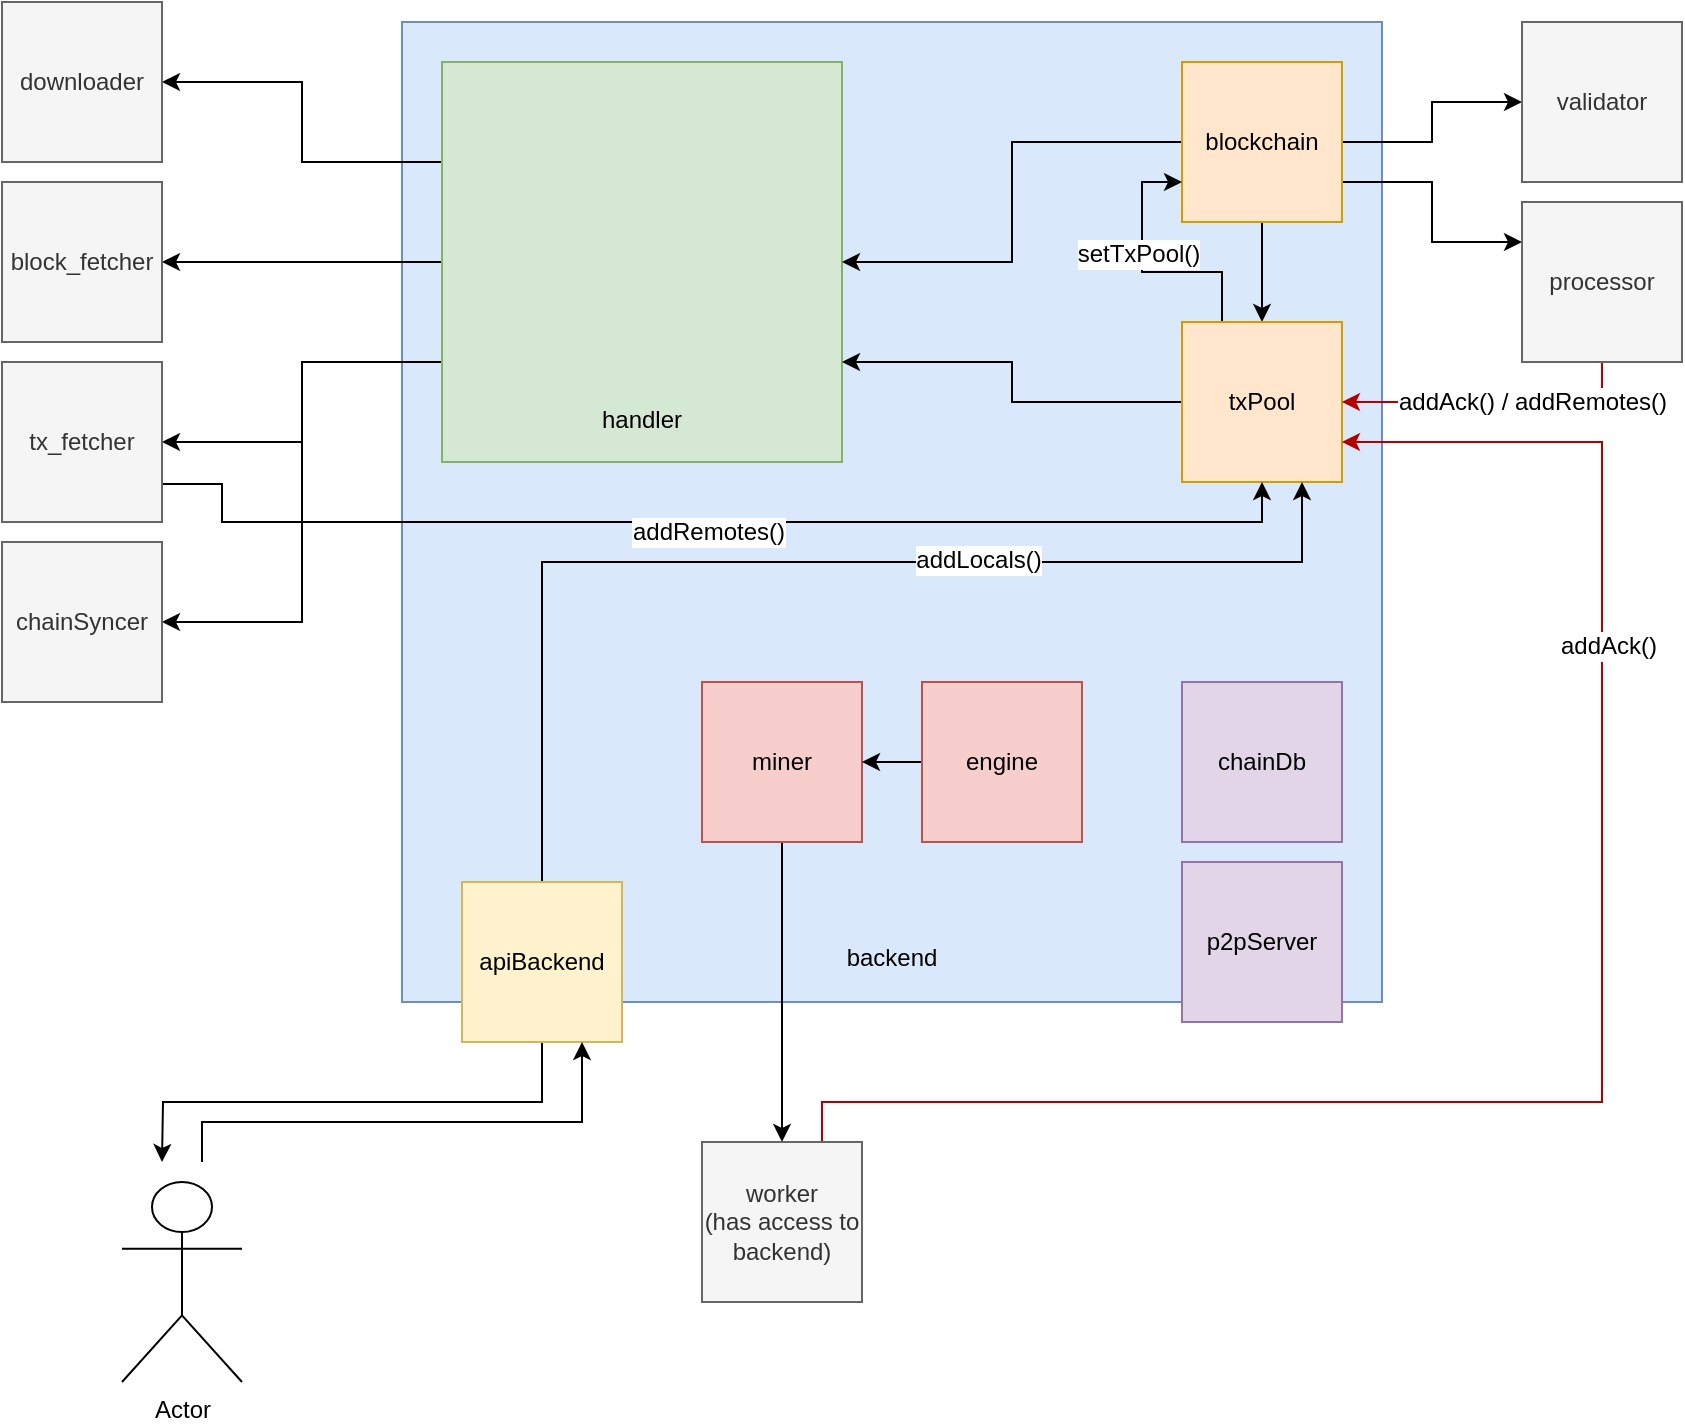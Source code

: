 <mxfile version="12.1.0" type="device" pages="1"><diagram id="eTmnqTynVbOeRLVLZNIK" name="Page-1"><mxGraphModel dx="2186" dy="811" grid="1" gridSize="10" guides="1" tooltips="1" connect="1" arrows="1" fold="1" page="1" pageScale="1" pageWidth="850" pageHeight="1100" math="0" shadow="0"><root><mxCell id="0"/><mxCell id="1" parent="0"/><mxCell id="uVd83fiSToLhyFV535FK-1" value="&lt;br&gt;&lt;br&gt;&lt;br&gt;&lt;br&gt;&lt;br&gt;&lt;br&gt;&lt;br&gt;&lt;br&gt;&lt;br&gt;&lt;br&gt;&lt;br&gt;&lt;br&gt;&lt;br&gt;&lt;br&gt;&lt;br&gt;&lt;br&gt;&lt;br&gt;&lt;br&gt;&lt;br&gt;&lt;br&gt;&lt;br&gt;&lt;br&gt;&lt;br&gt;&lt;br&gt;&lt;br&gt;&lt;br&gt;&lt;br&gt;&lt;br&gt;&lt;br&gt;&lt;br&gt;&lt;br&gt;backend" style="whiteSpace=wrap;html=1;aspect=fixed;fillColor=#dae8fc;strokeColor=#6c8ebf;" vertex="1" parent="1"><mxGeometry x="20" y="20" width="490" height="490" as="geometry"/></mxCell><mxCell id="uVd83fiSToLhyFV535FK-17" style="edgeStyle=orthogonalEdgeStyle;rounded=0;orthogonalLoop=1;jettySize=auto;html=1;exitX=0;exitY=0.25;exitDx=0;exitDy=0;entryX=1;entryY=0.5;entryDx=0;entryDy=0;" edge="1" parent="1" source="uVd83fiSToLhyFV535FK-2" target="uVd83fiSToLhyFV535FK-14"><mxGeometry relative="1" as="geometry"/></mxCell><mxCell id="uVd83fiSToLhyFV535FK-18" style="edgeStyle=orthogonalEdgeStyle;rounded=0;orthogonalLoop=1;jettySize=auto;html=1;exitX=0;exitY=0.5;exitDx=0;exitDy=0;entryX=1;entryY=0.5;entryDx=0;entryDy=0;" edge="1" parent="1" source="uVd83fiSToLhyFV535FK-2" target="uVd83fiSToLhyFV535FK-15"><mxGeometry relative="1" as="geometry"/></mxCell><mxCell id="uVd83fiSToLhyFV535FK-19" style="edgeStyle=orthogonalEdgeStyle;rounded=0;orthogonalLoop=1;jettySize=auto;html=1;exitX=0;exitY=0.75;exitDx=0;exitDy=0;entryX=1;entryY=0.5;entryDx=0;entryDy=0;" edge="1" parent="1" source="uVd83fiSToLhyFV535FK-2" target="uVd83fiSToLhyFV535FK-16"><mxGeometry relative="1" as="geometry"/></mxCell><mxCell id="uVd83fiSToLhyFV535FK-21" style="edgeStyle=orthogonalEdgeStyle;rounded=0;orthogonalLoop=1;jettySize=auto;html=1;exitX=0;exitY=0.75;exitDx=0;exitDy=0;entryX=1;entryY=0.5;entryDx=0;entryDy=0;" edge="1" parent="1" source="uVd83fiSToLhyFV535FK-2" target="uVd83fiSToLhyFV535FK-20"><mxGeometry relative="1" as="geometry"/></mxCell><mxCell id="uVd83fiSToLhyFV535FK-2" value="&lt;br&gt;&lt;br&gt;&lt;br&gt;&lt;br&gt;&lt;br&gt;&lt;br&gt;&lt;br&gt;&lt;br&gt;&lt;br&gt;&lt;br&gt;&lt;br&gt;handler" style="whiteSpace=wrap;html=1;aspect=fixed;fillColor=#d5e8d4;strokeColor=#82b366;" vertex="1" parent="1"><mxGeometry x="40" y="40" width="200" height="200" as="geometry"/></mxCell><mxCell id="uVd83fiSToLhyFV535FK-9" style="edgeStyle=orthogonalEdgeStyle;rounded=0;orthogonalLoop=1;jettySize=auto;html=1;exitX=0;exitY=0.5;exitDx=0;exitDy=0;entryX=1;entryY=0.5;entryDx=0;entryDy=0;" edge="1" parent="1" source="uVd83fiSToLhyFV535FK-3" target="uVd83fiSToLhyFV535FK-2"><mxGeometry relative="1" as="geometry"/></mxCell><mxCell id="uVd83fiSToLhyFV535FK-12" style="edgeStyle=orthogonalEdgeStyle;rounded=0;orthogonalLoop=1;jettySize=auto;html=1;exitX=1;exitY=0.5;exitDx=0;exitDy=0;entryX=0;entryY=0.5;entryDx=0;entryDy=0;" edge="1" parent="1" source="uVd83fiSToLhyFV535FK-3" target="uVd83fiSToLhyFV535FK-10"><mxGeometry relative="1" as="geometry"/></mxCell><mxCell id="uVd83fiSToLhyFV535FK-13" style="edgeStyle=orthogonalEdgeStyle;rounded=0;orthogonalLoop=1;jettySize=auto;html=1;exitX=1;exitY=0.75;exitDx=0;exitDy=0;entryX=0;entryY=0.25;entryDx=0;entryDy=0;" edge="1" parent="1" source="uVd83fiSToLhyFV535FK-3" target="uVd83fiSToLhyFV535FK-11"><mxGeometry relative="1" as="geometry"/></mxCell><mxCell id="uVd83fiSToLhyFV535FK-23" style="edgeStyle=orthogonalEdgeStyle;rounded=0;orthogonalLoop=1;jettySize=auto;html=1;exitX=0.5;exitY=1;exitDx=0;exitDy=0;entryX=0.5;entryY=0;entryDx=0;entryDy=0;" edge="1" parent="1" source="uVd83fiSToLhyFV535FK-3" target="uVd83fiSToLhyFV535FK-4"><mxGeometry relative="1" as="geometry"/></mxCell><mxCell id="uVd83fiSToLhyFV535FK-3" value="blockchain" style="whiteSpace=wrap;html=1;aspect=fixed;fillColor=#ffe6cc;strokeColor=#d79b00;" vertex="1" parent="1"><mxGeometry x="410" y="40" width="80" height="80" as="geometry"/></mxCell><mxCell id="uVd83fiSToLhyFV535FK-29" style="edgeStyle=orthogonalEdgeStyle;rounded=0;orthogonalLoop=1;jettySize=auto;html=1;exitX=0;exitY=0.5;exitDx=0;exitDy=0;entryX=1;entryY=0.75;entryDx=0;entryDy=0;" edge="1" parent="1" source="uVd83fiSToLhyFV535FK-4" target="uVd83fiSToLhyFV535FK-2"><mxGeometry relative="1" as="geometry"/></mxCell><mxCell id="uVd83fiSToLhyFV535FK-46" style="edgeStyle=orthogonalEdgeStyle;rounded=0;orthogonalLoop=1;jettySize=auto;html=1;exitX=0.25;exitY=0;exitDx=0;exitDy=0;entryX=0;entryY=0.75;entryDx=0;entryDy=0;startArrow=none;startFill=0;endArrow=classic;endFill=1;" edge="1" parent="1" source="uVd83fiSToLhyFV535FK-4" target="uVd83fiSToLhyFV535FK-3"><mxGeometry relative="1" as="geometry"/></mxCell><mxCell id="uVd83fiSToLhyFV535FK-47" value="setTxPool()" style="text;html=1;resizable=0;points=[];align=center;verticalAlign=middle;labelBackgroundColor=#ffffff;" vertex="1" connectable="0" parent="uVd83fiSToLhyFV535FK-46"><mxGeometry x="0.139" y="2" relative="1" as="geometry"><mxPoint as="offset"/></mxGeometry></mxCell><mxCell id="uVd83fiSToLhyFV535FK-4" value="txPool" style="whiteSpace=wrap;html=1;aspect=fixed;fillColor=#ffe6cc;strokeColor=#d79b00;" vertex="1" parent="1"><mxGeometry x="410" y="170" width="80" height="80" as="geometry"/></mxCell><mxCell id="uVd83fiSToLhyFV535FK-5" value="chainDb" style="whiteSpace=wrap;html=1;aspect=fixed;fillColor=#e1d5e7;strokeColor=#9673a6;" vertex="1" parent="1"><mxGeometry x="410" y="350" width="80" height="80" as="geometry"/></mxCell><mxCell id="uVd83fiSToLhyFV535FK-6" value="p2pServer" style="whiteSpace=wrap;html=1;aspect=fixed;fillColor=#e1d5e7;strokeColor=#9673a6;" vertex="1" parent="1"><mxGeometry x="410" y="440" width="80" height="80" as="geometry"/></mxCell><mxCell id="uVd83fiSToLhyFV535FK-30" style="edgeStyle=orthogonalEdgeStyle;rounded=0;orthogonalLoop=1;jettySize=auto;html=1;exitX=0.5;exitY=1;exitDx=0;exitDy=0;" edge="1" parent="1" source="uVd83fiSToLhyFV535FK-7"><mxGeometry relative="1" as="geometry"><mxPoint x="210" y="580" as="targetPoint"/></mxGeometry></mxCell><mxCell id="uVd83fiSToLhyFV535FK-7" value="miner" style="whiteSpace=wrap;html=1;aspect=fixed;fillColor=#f8cecc;strokeColor=#b85450;" vertex="1" parent="1"><mxGeometry x="170" y="350" width="80" height="80" as="geometry"/></mxCell><mxCell id="uVd83fiSToLhyFV535FK-10" value="validator" style="whiteSpace=wrap;html=1;aspect=fixed;fillColor=#f5f5f5;strokeColor=#666666;fontColor=#333333;" vertex="1" parent="1"><mxGeometry x="580" y="20" width="80" height="80" as="geometry"/></mxCell><mxCell id="uVd83fiSToLhyFV535FK-27" style="edgeStyle=orthogonalEdgeStyle;rounded=0;orthogonalLoop=1;jettySize=auto;html=1;exitX=0.5;exitY=1;exitDx=0;exitDy=0;entryX=1;entryY=0.5;entryDx=0;entryDy=0;fillColor=#e51400;strokeColor=#B20000;" edge="1" parent="1" source="uVd83fiSToLhyFV535FK-11" target="uVd83fiSToLhyFV535FK-4"><mxGeometry relative="1" as="geometry"/></mxCell><mxCell id="uVd83fiSToLhyFV535FK-35" value="addAck() / addRemotes()" style="text;html=1;resizable=0;points=[];align=center;verticalAlign=middle;labelBackgroundColor=#ffffff;" vertex="1" connectable="0" parent="uVd83fiSToLhyFV535FK-27"><mxGeometry x="-0.267" relative="1" as="geometry"><mxPoint as="offset"/></mxGeometry></mxCell><mxCell id="uVd83fiSToLhyFV535FK-11" value="processor" style="whiteSpace=wrap;html=1;aspect=fixed;fillColor=#f5f5f5;strokeColor=#666666;fontColor=#333333;" vertex="1" parent="1"><mxGeometry x="580" y="110" width="80" height="80" as="geometry"/></mxCell><mxCell id="uVd83fiSToLhyFV535FK-14" value="downloader" style="whiteSpace=wrap;html=1;aspect=fixed;fillColor=#f5f5f5;strokeColor=#666666;fontColor=#333333;" vertex="1" parent="1"><mxGeometry x="-180" y="10" width="80" height="80" as="geometry"/></mxCell><mxCell id="uVd83fiSToLhyFV535FK-15" value="block_fetcher" style="whiteSpace=wrap;html=1;aspect=fixed;fillColor=#f5f5f5;strokeColor=#666666;fontColor=#333333;" vertex="1" parent="1"><mxGeometry x="-180" y="100" width="80" height="80" as="geometry"/></mxCell><mxCell id="uVd83fiSToLhyFV535FK-36" style="edgeStyle=orthogonalEdgeStyle;rounded=0;orthogonalLoop=1;jettySize=auto;html=1;exitX=1;exitY=0.75;exitDx=0;exitDy=0;entryX=0.5;entryY=1;entryDx=0;entryDy=0;" edge="1" parent="1" source="uVd83fiSToLhyFV535FK-16" target="uVd83fiSToLhyFV535FK-4"><mxGeometry relative="1" as="geometry"><Array as="points"><mxPoint x="-100" y="251"/><mxPoint x="-70" y="251"/><mxPoint x="-70" y="270"/><mxPoint x="450" y="270"/></Array></mxGeometry></mxCell><mxCell id="uVd83fiSToLhyFV535FK-37" value="addRemotes()" style="text;html=1;resizable=0;points=[];align=center;verticalAlign=middle;labelBackgroundColor=#ffffff;" vertex="1" connectable="0" parent="uVd83fiSToLhyFV535FK-36"><mxGeometry x="-0.007" y="-5" relative="1" as="geometry"><mxPoint as="offset"/></mxGeometry></mxCell><mxCell id="uVd83fiSToLhyFV535FK-16" value="tx_fetcher" style="whiteSpace=wrap;html=1;aspect=fixed;fillColor=#f5f5f5;strokeColor=#666666;fontColor=#333333;" vertex="1" parent="1"><mxGeometry x="-180" y="190" width="80" height="80" as="geometry"/></mxCell><mxCell id="uVd83fiSToLhyFV535FK-20" value="chainSyncer" style="whiteSpace=wrap;html=1;aspect=fixed;fillColor=#f5f5f5;strokeColor=#666666;fontColor=#333333;" vertex="1" parent="1"><mxGeometry x="-180" y="280" width="80" height="80" as="geometry"/></mxCell><mxCell id="uVd83fiSToLhyFV535FK-26" style="edgeStyle=orthogonalEdgeStyle;rounded=0;orthogonalLoop=1;jettySize=auto;html=1;exitX=0;exitY=0.5;exitDx=0;exitDy=0;entryX=1;entryY=0.5;entryDx=0;entryDy=0;" edge="1" parent="1" source="uVd83fiSToLhyFV535FK-25" target="uVd83fiSToLhyFV535FK-7"><mxGeometry relative="1" as="geometry"/></mxCell><mxCell id="uVd83fiSToLhyFV535FK-25" value="engine" style="whiteSpace=wrap;html=1;aspect=fixed;fillColor=#f8cecc;strokeColor=#b85450;" vertex="1" parent="1"><mxGeometry x="280" y="350" width="80" height="80" as="geometry"/></mxCell><mxCell id="uVd83fiSToLhyFV535FK-33" style="edgeStyle=orthogonalEdgeStyle;rounded=0;orthogonalLoop=1;jettySize=auto;html=1;exitX=0.75;exitY=0;exitDx=0;exitDy=0;fillColor=#e51400;strokeColor=#B20000;" edge="1" parent="1" source="uVd83fiSToLhyFV535FK-31"><mxGeometry relative="1" as="geometry"><mxPoint x="490" y="230" as="targetPoint"/><Array as="points"><mxPoint x="230" y="560"/><mxPoint x="620" y="560"/><mxPoint x="620" y="230"/></Array></mxGeometry></mxCell><mxCell id="uVd83fiSToLhyFV535FK-34" value="addAck()" style="text;html=1;resizable=0;points=[];align=center;verticalAlign=middle;labelBackgroundColor=#ffffff;" vertex="1" connectable="0" parent="uVd83fiSToLhyFV535FK-33"><mxGeometry x="0.467" y="-4" relative="1" as="geometry"><mxPoint x="-1" as="offset"/></mxGeometry></mxCell><mxCell id="uVd83fiSToLhyFV535FK-31" value="worker&lt;br&gt;(has access to backend)" style="whiteSpace=wrap;html=1;aspect=fixed;fillColor=#f5f5f5;strokeColor=#666666;fontColor=#333333;" vertex="1" parent="1"><mxGeometry x="170" y="580" width="80" height="80" as="geometry"/></mxCell><mxCell id="uVd83fiSToLhyFV535FK-39" style="edgeStyle=orthogonalEdgeStyle;rounded=0;orthogonalLoop=1;jettySize=auto;html=1;exitX=0.5;exitY=0;exitDx=0;exitDy=0;entryX=0.75;entryY=1;entryDx=0;entryDy=0;" edge="1" parent="1" source="uVd83fiSToLhyFV535FK-38" target="uVd83fiSToLhyFV535FK-4"><mxGeometry relative="1" as="geometry"><Array as="points"><mxPoint x="90" y="290"/><mxPoint x="470" y="290"/></Array></mxGeometry></mxCell><mxCell id="uVd83fiSToLhyFV535FK-40" value="addLocals()" style="text;html=1;resizable=0;points=[];align=center;verticalAlign=middle;labelBackgroundColor=#ffffff;" vertex="1" connectable="0" parent="uVd83fiSToLhyFV535FK-39"><mxGeometry x="0.303" y="1" relative="1" as="geometry"><mxPoint as="offset"/></mxGeometry></mxCell><mxCell id="uVd83fiSToLhyFV535FK-42" style="edgeStyle=orthogonalEdgeStyle;rounded=0;orthogonalLoop=1;jettySize=auto;html=1;exitX=0.5;exitY=1;exitDx=0;exitDy=0;" edge="1" parent="1" source="uVd83fiSToLhyFV535FK-38"><mxGeometry relative="1" as="geometry"><mxPoint x="-100" y="590" as="targetPoint"/></mxGeometry></mxCell><mxCell id="uVd83fiSToLhyFV535FK-38" value="apiBackend" style="whiteSpace=wrap;html=1;aspect=fixed;fillColor=#fff2cc;strokeColor=#d6b656;" vertex="1" parent="1"><mxGeometry x="50" y="450" width="80" height="80" as="geometry"/></mxCell><mxCell id="uVd83fiSToLhyFV535FK-41" value="Actor" style="shape=umlActor;verticalLabelPosition=bottom;labelBackgroundColor=#ffffff;verticalAlign=top;html=1;outlineConnect=0;" vertex="1" parent="1"><mxGeometry x="-120" y="600" width="60" height="100" as="geometry"/></mxCell><mxCell id="uVd83fiSToLhyFV535FK-43" style="edgeStyle=orthogonalEdgeStyle;rounded=0;orthogonalLoop=1;jettySize=auto;html=1;exitX=0.75;exitY=1;exitDx=0;exitDy=0;endArrow=none;endFill=0;startArrow=classic;startFill=1;" edge="1" parent="1" source="uVd83fiSToLhyFV535FK-38"><mxGeometry relative="1" as="geometry"><mxPoint x="-80" y="590" as="targetPoint"/><mxPoint x="100" y="540" as="sourcePoint"/><Array as="points"><mxPoint x="110" y="570"/><mxPoint x="-80" y="570"/></Array></mxGeometry></mxCell></root></mxGraphModel></diagram></mxfile>